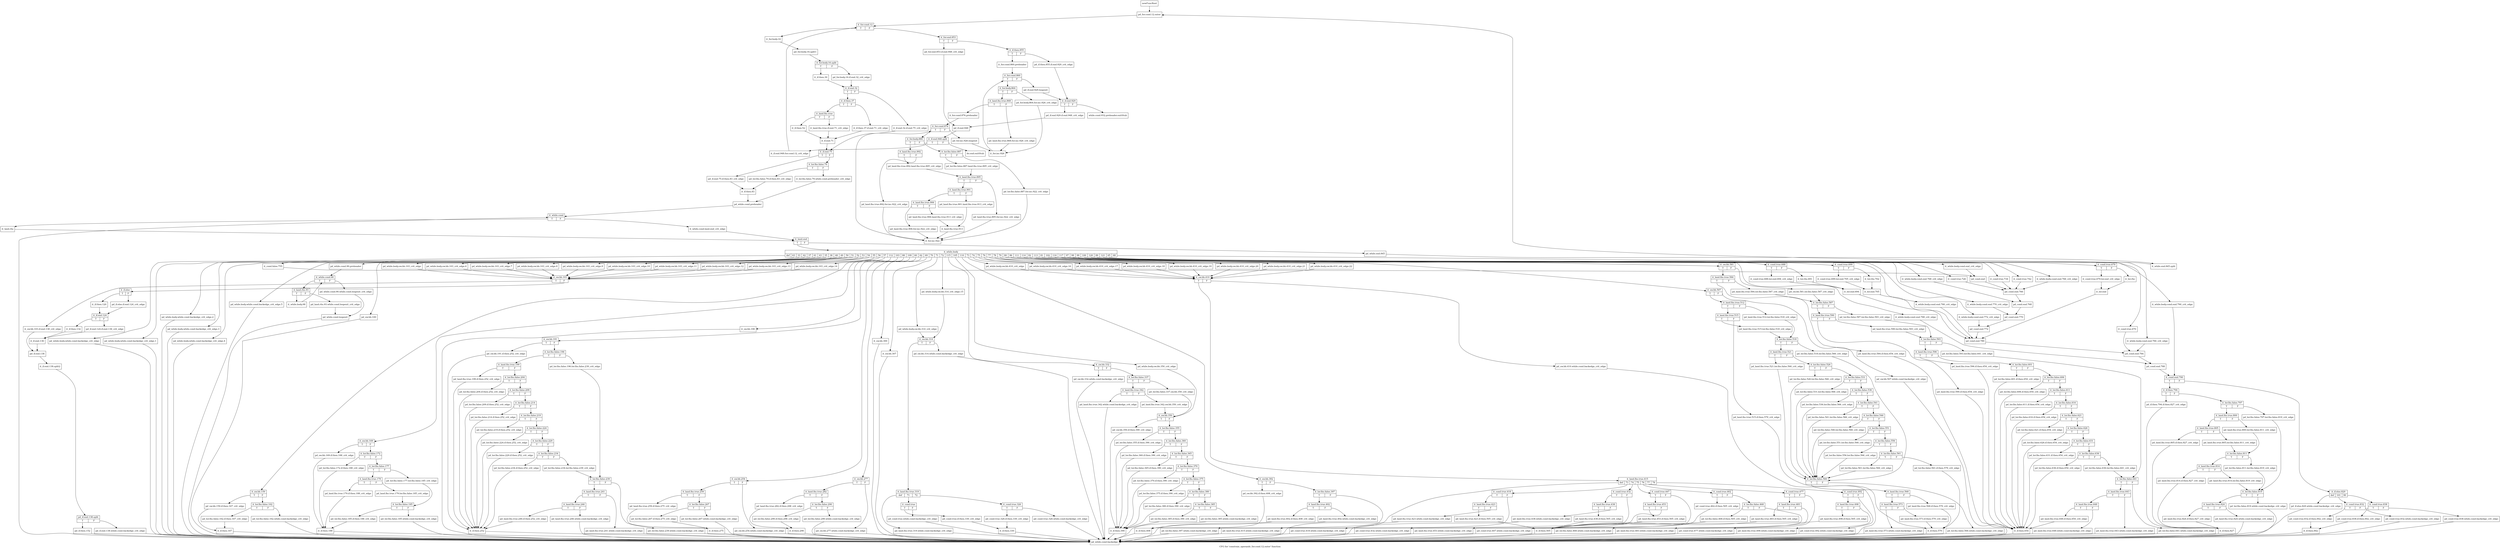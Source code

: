 digraph "CFG for 'constrain_operands_for.cond.12.outer' function" {
	label="CFG for 'constrain_operands_for.cond.12.outer' function";

	Node0xb82e870 [shape=record,label="{newFuncRoot}"];
	Node0xb82e870 -> Node0xb82e960;
	Node0xb82e8c0 [shape=record,label="{while.cond.932.preheader.exitStub}"];
	Node0xb82e910 [shape=record,label="{do.end.exitStub}"];
	Node0xb82e960 [shape=record,label="{pd_for.cond.12.outer}"];
	Node0xb82e960 -> Node0xb82e9b0;
	Node0xb82e9b0 [shape=record,label="{it_for.cond.12|{<s0>T|<s1>F}}"];
	Node0xb82e9b0:s0 -> Node0xb82f4f0;
	Node0xb82e9b0:s1 -> Node0xb82ea00;
	Node0xb82ea00 [shape=record,label="{it_for.end.853|{<s0>T|<s1>F}}"];
	Node0xb82ea00:s0 -> Node0xb82f400;
	Node0xb82ea00:s1 -> Node0xb82ea50;
	Node0xb82ea50 [shape=record,label="{it_if.then.855|{<s0>T|<s1>F}}"];
	Node0xb82ea50:s0 -> Node0xb82eaf0;
	Node0xb82ea50:s1 -> Node0xb82eaa0;
	Node0xb82eaa0 [shape=record,label="{pd_if.then.855.if.end.929_crit_edge}"];
	Node0xb82eaa0 -> Node0xb82ebe0;
	Node0xb82eaf0 [shape=record,label="{it_for.cond.860.preheader}"];
	Node0xb82eaf0 -> Node0xb82eb40;
	Node0xb82eb40 [shape=record,label="{it_for.cond.860|{<s0>T|<s1>F}}"];
	Node0xb82eb40:s0 -> Node0xb82ec80;
	Node0xb82eb40:s1 -> Node0xb82eb90;
	Node0xb82eb90 [shape=record,label="{pd_if.end.929.loopexit}"];
	Node0xb82eb90 -> Node0xb82ebe0;
	Node0xb82ebe0 [shape=record,label="{it_if.end.929|{<s0>T|<s1>F}}"];
	Node0xb82ebe0:s0 -> Node0xb82ec30;
	Node0xb82ebe0:s1 -> Node0xb82e8c0;
	Node0xb82ec30 [shape=record,label="{pd_if.end.929.if.end.948_crit_edge}"];
	Node0xb82ec30 -> Node0xb82f450;
	Node0xb82ec80 [shape=record,label="{it_for.body.864|{<s0>T|<s1>F}}"];
	Node0xb82ec80:s0 -> Node0xb82ed20;
	Node0xb82ec80:s1 -> Node0xb82ecd0;
	Node0xb82ecd0 [shape=record,label="{pd_for.body.864.for.inc.926_crit_edge}"];
	Node0xb82ecd0 -> Node0xb82eeb0;
	Node0xb82ed20 [shape=record,label="{it_land.lhs.true.868|{<s0>T|<s1>F}}"];
	Node0xb82ed20:s0 -> Node0xb82edc0;
	Node0xb82ed20:s1 -> Node0xb82ed70;
	Node0xb82ed70 [shape=record,label="{pd_land.lhs.true.868.for.inc.926_crit_edge}"];
	Node0xb82ed70 -> Node0xb82eeb0;
	Node0xb82edc0 [shape=record,label="{it_for.cond.876.preheader}"];
	Node0xb82edc0 -> Node0xb82ee10;
	Node0xb82ee10 [shape=record,label="{it_for.cond.876|{<s0>T|<s1>F}}"];
	Node0xb82ee10:s0 -> Node0xb82ef00;
	Node0xb82ee10:s1 -> Node0xb82ee60;
	Node0xb82ee60 [shape=record,label="{pd_for.inc.926.loopexit}"];
	Node0xb82ee60 -> Node0xb82eeb0;
	Node0xb82eeb0 [shape=record,label="{it_for.inc.926}"];
	Node0xb82eeb0 -> Node0xb82eb40;
	Node0xb82ef00 [shape=record,label="{it_for.body.880|{<s0>T|<s1>F}}"];
	Node0xb82ef00:s0 -> Node0xb82f040;
	Node0xb82ef00:s1 -> Node0xb82ef50;
	Node0xb82ef50 [shape=record,label="{it_lor.lhs.false.887|{<s0>T|<s1>F}}"];
	Node0xb82ef50:s0 -> Node0xb82eff0;
	Node0xb82ef50:s1 -> Node0xb82efa0;
	Node0xb82efa0 [shape=record,label="{pd_lor.lhs.false.887.for.inc.922_crit_edge}"];
	Node0xb82efa0 -> Node0xb82f3b0;
	Node0xb82eff0 [shape=record,label="{pd_lor.lhs.false.887.land.lhs.true.895_crit_edge}"];
	Node0xb82eff0 -> Node0xb82f130;
	Node0xb82f040 [shape=record,label="{it_land.lhs.true.892|{<s0>T|<s1>F}}"];
	Node0xb82f040:s0 -> Node0xb82f0e0;
	Node0xb82f040:s1 -> Node0xb82f090;
	Node0xb82f090 [shape=record,label="{pd_land.lhs.true.892.for.inc.922_crit_edge}"];
	Node0xb82f090 -> Node0xb82f3b0;
	Node0xb82f0e0 [shape=record,label="{pd_land.lhs.true.892.land.lhs.true.895_crit_edge}"];
	Node0xb82f0e0 -> Node0xb82f130;
	Node0xb82f130 [shape=record,label="{it_land.lhs.true.895|{<s0>T|<s1>F}}"];
	Node0xb82f130:s0 -> Node0xb82f1d0;
	Node0xb82f130:s1 -> Node0xb82f180;
	Node0xb82f180 [shape=record,label="{pd_land.lhs.true.895.for.inc.922_crit_edge}"];
	Node0xb82f180 -> Node0xb82f3b0;
	Node0xb82f1d0 [shape=record,label="{it_land.lhs.true.901|{<s0>T|<s1>F}}"];
	Node0xb82f1d0:s0 -> Node0xb82f270;
	Node0xb82f1d0:s1 -> Node0xb82f220;
	Node0xb82f220 [shape=record,label="{pd_land.lhs.true.901.land.lhs.true.913_crit_edge}"];
	Node0xb82f220 -> Node0xb82f310;
	Node0xb82f270 [shape=record,label="{it_land.lhs.true.906|{<s0>T|<s1>F}}"];
	Node0xb82f270:s0 -> Node0xb82f360;
	Node0xb82f270:s1 -> Node0xb82f2c0;
	Node0xb82f2c0 [shape=record,label="{pd_land.lhs.true.906.land.lhs.true.913_crit_edge}"];
	Node0xb82f2c0 -> Node0xb82f310;
	Node0xb82f310 [shape=record,label="{it_land.lhs.true.913}"];
	Node0xb82f310 -> Node0xb82f3b0;
	Node0xb82f360 [shape=record,label="{pd_land.lhs.true.906.for.inc.922_crit_edge}"];
	Node0xb82f360 -> Node0xb82f3b0;
	Node0xb82f3b0 [shape=record,label="{it_for.inc.922}"];
	Node0xb82f3b0 -> Node0xb82ee10;
	Node0xb82f400 [shape=record,label="{pd_for.end.853.if.end.948_crit_edge}"];
	Node0xb82f400 -> Node0xb82f450;
	Node0xb82f450 [shape=record,label="{pd_if.end.948}"];
	Node0xb82f450 -> Node0xf8cd520;
	Node0xf8cd520 [shape=record,label="{it_if.end.948.split|{<s0>T|<s1>F}}"];
	Node0xf8cd520:s0 -> Node0xb82f4a0;
	Node0xf8cd520:s1 -> Node0xb82e910;
	Node0xb82f4a0 [shape=record,label="{it_if.end.948.for.cond.12_crit_edge}"];
	Node0xb82f4a0 -> Node0xb82e9b0;
	Node0xb82f4f0 [shape=record,label="{it_for.body.16}"];
	Node0xb82f4f0 -> Node0xf8cbcc0;
	Node0xf8cbcc0 [shape=record,label="{pd_for.body.16.split1}"];
	Node0xf8cbcc0 -> Node0xf8cbbc0;
	Node0xf8cbbc0 [shape=record,label="{it_for.body.16.split|{<s0>T|<s1>F}}"];
	Node0xf8cbbc0:s0 -> Node0xb82f590;
	Node0xf8cbbc0:s1 -> Node0xb82f540;
	Node0xb82f540 [shape=record,label="{pd_for.body.16.if.end.32_crit_edge}"];
	Node0xb82f540 -> Node0xb82f5e0;
	Node0xb82f590 [shape=record,label="{it_if.then.30}"];
	Node0xb82f590 -> Node0xb82f5e0;
	Node0xb82f5e0 [shape=record,label="{it_if.end.32|{<s0>T|<s1>F}}"];
	Node0xb82f5e0:s0 -> Node0xb82f680;
	Node0xb82f5e0:s1 -> Node0xb82f630;
	Node0xb82f630 [shape=record,label="{it_if.end.32.if.end.75_crit_edge}"];
	Node0xb82f630 -> Node0xb82f860;
	Node0xb82f680 [shape=record,label="{it_if.then.37|{<s0>T|<s1>F}}"];
	Node0xb82f680:s0 -> Node0xb82f720;
	Node0xb82f680:s1 -> Node0xb82f6d0;
	Node0xb82f6d0 [shape=record,label="{it_if.then.37.if.end.71_crit_edge}"];
	Node0xb82f6d0 -> Node0xb82f810;
	Node0xb82f720 [shape=record,label="{it_land.lhs.true|{<s0>T|<s1>F}}"];
	Node0xb82f720:s0 -> Node0xb82f7c0;
	Node0xb82f720:s1 -> Node0xb82f770;
	Node0xb82f770 [shape=record,label="{it_land.lhs.true.if.end.71_crit_edge}"];
	Node0xb82f770 -> Node0xb82f810;
	Node0xb82f7c0 [shape=record,label="{it_if.then.52}"];
	Node0xb82f7c0 -> Node0xb82f810;
	Node0xb82f810 [shape=record,label="{it_if.end.71}"];
	Node0xb82f810 -> Node0xb82f860;
	Node0xb82f860 [shape=record,label="{it_if.end.75|{<s0>T|<s1>F}}"];
	Node0xb82f860:s0 -> Node0xb82f9a0;
	Node0xb82f860:s1 -> Node0xb82f8b0;
	Node0xb82f8b0 [shape=record,label="{it_lor.lhs.false.79|{<s0>T|<s1>F}}"];
	Node0xb82f8b0:s0 -> Node0xb82f950;
	Node0xb82f8b0:s1 -> Node0xb82f900;
	Node0xb82f900 [shape=record,label="{it_lor.lhs.false.79.while.cond.preheader_crit_edge}"];
	Node0xb82f900 -> Node0xb82fa40;
	Node0xb82f950 [shape=record,label="{pd_lor.lhs.false.79.if.then.83_crit_edge}"];
	Node0xb82f950 -> Node0xb82f9f0;
	Node0xb82f9a0 [shape=record,label="{pd_if.end.75.if.then.83_crit_edge}"];
	Node0xb82f9a0 -> Node0xb82f9f0;
	Node0xb82f9f0 [shape=record,label="{it_if.then.83}"];
	Node0xb82f9f0 -> Node0xb82fa40;
	Node0xb82fa40 [shape=record,label="{pd_while.cond.preheader}"];
	Node0xb82fa40 -> Node0xb82fa90;
	Node0xb82fa90 [shape=record,label="{it_while.cond|{<s0>T|<s1>F}}"];
	Node0xb82fa90:s0 -> Node0xb82fb30;
	Node0xb82fa90:s1 -> Node0xb82fae0;
	Node0xb82fae0 [shape=record,label="{it_while.cond.land.end_crit_edge}"];
	Node0xb82fae0 -> Node0xb82fb80;
	Node0xb82fb30 [shape=record,label="{it_land.rhs}"];
	Node0xb82fb30 -> Node0xb82fb80;
	Node0xb82fb80 [shape=record,label="{it_land.end|{<s0>T|<s1>F}}"];
	Node0xb82fb80:s0 -> Node0xb82fc20;
	Node0xb82fb80:s1 -> Node0xb82fbd0;
	Node0xb82fbd0 [shape=record,label="{pd_while.end.845}"];
	Node0xb82fbd0 -> Node0xf8cc0b0;
	Node0xf8cc0b0 [shape=record,label="{it_while.end.845.split}"];
	Node0xf8cc0b0 -> Node0xb82e960;
	Node0xb82fc20 [shape=record,label="{it_while.body|{<s0>def|<s1>63|<s2>33|<s3>42|<s4>37|<s5>61|<s6>43|<s7>35|<s8>38|<s9>48|<s10>49|<s11>50|<s12>51|<s13>52|<s14>53|<s15>54|<s16>55|<s17>56|<s18>57|<s19>112|<s20>103|<s21>88|<s22>109|<s23>60|<s24>62|<s25>69|<s26>70|<s27>71|<s28>72|<s29>115|<s30>105|<s31>110|<s32>73|<s33>74|<s34>75|<s35>76|<s36>77|<s37>78|<s38>79|<s39>80|<s40>86|<s41>111|<s42>114|<s43>82|<s44>113|<s45>81|<s46>102|<s47>116|<s48>117|<s49>97|<s50>98|<s51>99|<s52>100|<s53>120|<s54>89|<s55>121|<s56>65|<s57>68}}"];
	Node0xb82fc20:s0 -> Node0xb835800;
	Node0xb82fc20:s1 -> Node0xb8357b0;
	Node0xb82fc20:s2 -> Node0xb835760;
	Node0xb82fc20:s3 -> Node0xb835710;
	Node0xb82fc20:s4 -> Node0xb8356c0;
	Node0xb82fc20:s5 -> Node0xb835670;
	Node0xb82fc20:s6 -> Node0xb835620;
	Node0xb82fc20:s7 -> Node0xb8353f0;
	Node0xb82fc20:s8 -> Node0xb8353a0;
	Node0xb82fc20:s9 -> Node0xb834f90;
	Node0xb82fc20:s10 -> Node0xb834f40;
	Node0xb82fc20:s11 -> Node0xb834ef0;
	Node0xb82fc20:s12 -> Node0xb834ea0;
	Node0xb82fc20:s13 -> Node0xb834e50;
	Node0xb82fc20:s14 -> Node0xb834e00;
	Node0xb82fc20:s15 -> Node0xb834db0;
	Node0xb82fc20:s16 -> Node0xb834d60;
	Node0xb82fc20:s17 -> Node0xb834d10;
	Node0xb82fc20:s18 -> Node0xb834cc0;
	Node0xb82fc20:s19 -> Node0xb834ae0;
	Node0xb82fc20:s20 -> Node0xb8346d0;
	Node0xb82fc20:s21 -> Node0xb834680;
	Node0xb82fc20:s22 -> Node0xb833d70;
	Node0xb82fc20:s23 -> Node0xb833af0;
	Node0xb82fc20:s24 -> Node0xb833870;
	Node0xb82fc20:s25 -> Node0xb833820;
	Node0xb82fc20:s26 -> Node0xb8337d0;
	Node0xb82fc20:s27 -> Node0xb833410;
	Node0xb82fc20:s28 -> Node0xb8333c0;
	Node0xb82fc20:s29 -> Node0xb832bf0;
	Node0xb82fc20:s30 -> Node0xb832ba0;
	Node0xb82fc20:s31 -> Node0xb832920;
	Node0xb82fc20:s32 -> Node0xb831de0;
	Node0xb82fc20:s33 -> Node0xb831d90;
	Node0xb82fc20:s34 -> Node0xb831d40;
	Node0xb82fc20:s35 -> Node0xb831cf0;
	Node0xb82fc20:s36 -> Node0xb831ca0;
	Node0xb82fc20:s37 -> Node0xb831c50;
	Node0xb82fc20:s38 -> Node0xb831c00;
	Node0xb82fc20:s39 -> Node0xb831bb0;
	Node0xb82fc20:s40 -> Node0xb831070;
	Node0xb82fc20:s41 -> Node0xb830440;
	Node0xb82fc20:s42 -> Node0xb8303f0;
	Node0xb82fc20:s43 -> Node0xb8303a0;
	Node0xb82fc20:s44 -> Node0xb830350;
	Node0xb82fc20:s45 -> Node0xb830300;
	Node0xb82fc20:s46 -> Node0xb8301c0;
	Node0xb82fc20:s47 -> Node0xb830080;
	Node0xb82fc20:s48 -> Node0xb82ff40;
	Node0xb82fc20:s49 -> Node0xb82fef0;
	Node0xb82fc20:s50 -> Node0xb82fea0;
	Node0xb82fc20:s51 -> Node0xb82fe50;
	Node0xb82fc20:s52 -> Node0xb82fe00;
	Node0xb82fc20:s53 -> Node0xb82fdb0;
	Node0xb82fc20:s54 -> Node0xb82fd60;
	Node0xb82fc20:s55 -> Node0xb82fd10;
	Node0xb82fc20:s56 -> Node0xb82fcc0;
	Node0xb82fc20:s57 -> Node0xb82fc70;
	Node0xb82fc70 [shape=record,label="{it_while.body.cond.end_crit_edge}"];
	Node0xb82fc70 -> Node0xb835850;
	Node0xb82fcc0 [shape=record,label="{it_while.body.cond.end.766_crit_edge}"];
	Node0xb82fcc0 -> Node0xb8358a0;
	Node0xb82fd10 [shape=record,label="{it_cond.true.742}"];
	Node0xb82fd10 -> Node0xb8358a0;
	Node0xb82fd60 [shape=record,label="{it_cond.true.734}"];
	Node0xb82fd60 -> Node0xb8358a0;
	Node0xb82fdb0 [shape=record,label="{it_cond.true.726}"];
	Node0xb82fdb0 -> Node0xb8358a0;
	Node0xb82fe00 [shape=record,label="{it_while.body.cond.end.768_crit_edge}"];
	Node0xb82fe00 -> Node0xb8358f0;
	Node0xb82fe50 [shape=record,label="{it_while.body.cond.end.770_crit_edge}"];
	Node0xb82fe50 -> Node0xb835940;
	Node0xb82fea0 [shape=record,label="{it_while.body.cond.end.772_crit_edge}"];
	Node0xb82fea0 -> Node0xb835990;
	Node0xb82fef0 [shape=record,label="{it_while.body.cond.end.780_crit_edge}"];
	Node0xb82fef0 -> Node0xb8359e0;
	Node0xb82ff40 [shape=record,label="{it_cond.true.699|{<s0>T|<s1>F}}"];
	Node0xb82ff40:s0 -> Node0xb82ffe0;
	Node0xb82ff40:s1 -> Node0xb82ff90;
	Node0xb82ff90 [shape=record,label="{it_lor.rhs.702}"];
	Node0xb82ff90 -> Node0xb830030;
	Node0xb82ffe0 [shape=record,label="{it_cond.true.699.lor.end.705_crit_edge}"];
	Node0xb82ffe0 -> Node0xb830030;
	Node0xb830030 [shape=record,label="{it_lor.end.705}"];
	Node0xb830030 -> Node0xb8359e0;
	Node0xb830080 [shape=record,label="{it_cond.true.688|{<s0>T|<s1>F}}"];
	Node0xb830080:s0 -> Node0xb830120;
	Node0xb830080:s1 -> Node0xb8300d0;
	Node0xb8300d0 [shape=record,label="{it_lor.rhs.691}"];
	Node0xb8300d0 -> Node0xb830170;
	Node0xb830120 [shape=record,label="{it_cond.true.688.lor.end.694_crit_edge}"];
	Node0xb830120 -> Node0xb830170;
	Node0xb830170 [shape=record,label="{it_lor.end.694}"];
	Node0xb830170 -> Node0xb8359e0;
	Node0xb8301c0 [shape=record,label="{it_cond.true.679|{<s0>T|<s1>F}}"];
	Node0xb8301c0:s0 -> Node0xb830260;
	Node0xb8301c0:s1 -> Node0xb830210;
	Node0xb830210 [shape=record,label="{it_lor.rhs}"];
	Node0xb830210 -> Node0xb8302b0;
	Node0xb830260 [shape=record,label="{it_cond.true.679.lor.end_crit_edge}"];
	Node0xb830260 -> Node0xb8302b0;
	Node0xb8302b0 [shape=record,label="{it_lor.end}"];
	Node0xb8302b0 -> Node0xb8359e0;
	Node0xb830300 [shape=record,label="{it_while.body.cond.end.784_crit_edge}"];
	Node0xb830300 -> Node0xb835a30;
	Node0xb830350 [shape=record,label="{it_cond.true.670}"];
	Node0xb830350 -> Node0xb835a30;
	Node0xb8303a0 [shape=record,label="{it_while.body.cond.end.788_crit_edge}"];
	Node0xb8303a0 -> Node0xb835a80;
	Node0xb8303f0 [shape=record,label="{it_while.body.cond.end.790_crit_edge}"];
	Node0xb8303f0 -> Node0xb835ad0;
	Node0xb830440 [shape=record,label="{it_sw.bb.581|{<s0>T|<s1>F}}"];
	Node0xb830440:s0 -> Node0xb8304e0;
	Node0xb830440:s1 -> Node0xb830490;
	Node0xb830490 [shape=record,label="{pd_sw.bb.581.lor.lhs.false.587_crit_edge}"];
	Node0xb830490 -> Node0xb830580;
	Node0xb8304e0 [shape=record,label="{it_land.lhs.true.584|{<s0>T|<s1>F}}"];
	Node0xb8304e0:s0 -> Node0xb830fd0;
	Node0xb8304e0:s1 -> Node0xb830530;
	Node0xb830530 [shape=record,label="{pd_land.lhs.true.584.lor.lhs.false.587_crit_edge}"];
	Node0xb830530 -> Node0xb830580;
	Node0xb830580 [shape=record,label="{it_lor.lhs.false.587|{<s0>T|<s1>F}}"];
	Node0xb830580:s0 -> Node0xb830620;
	Node0xb830580:s1 -> Node0xb8305d0;
	Node0xb8305d0 [shape=record,label="{pd_lor.lhs.false.587.lor.lhs.false.593_crit_edge}"];
	Node0xb8305d0 -> Node0xb8306c0;
	Node0xb830620 [shape=record,label="{it_land.lhs.true.590|{<s0>T|<s1>F}}"];
	Node0xb830620:s0 -> Node0xb830f80;
	Node0xb830620:s1 -> Node0xb830670;
	Node0xb830670 [shape=record,label="{pd_land.lhs.true.590.lor.lhs.false.593_crit_edge}"];
	Node0xb830670 -> Node0xb8306c0;
	Node0xb8306c0 [shape=record,label="{it_lor.lhs.false.593|{<s0>T|<s1>F}}"];
	Node0xb8306c0:s0 -> Node0xb830760;
	Node0xb8306c0:s1 -> Node0xb830710;
	Node0xb830710 [shape=record,label="{pd_lor.lhs.false.593.lor.lhs.false.641_crit_edge}"];
	Node0xb830710 -> Node0xb830a80;
	Node0xb830760 [shape=record,label="{it_land.lhs.true.596|{<s0>T|<s1>F}}"];
	Node0xb830760:s0 -> Node0xb830f30;
	Node0xb830760:s1 -> Node0xb8307b0;
	Node0xb8307b0 [shape=record,label="{it_lor.lhs.false.601|{<s0>T|<s1>F}}"];
	Node0xb8307b0:s0 -> Node0xb830ee0;
	Node0xb8307b0:s1 -> Node0xb830800;
	Node0xb830800 [shape=record,label="{it_lor.lhs.false.606|{<s0>T|<s1>F}}"];
	Node0xb830800:s0 -> Node0xb830e90;
	Node0xb830800:s1 -> Node0xb830850;
	Node0xb830850 [shape=record,label="{it_lor.lhs.false.611|{<s0>T|<s1>F}}"];
	Node0xb830850:s0 -> Node0xb830e40;
	Node0xb830850:s1 -> Node0xb8308a0;
	Node0xb8308a0 [shape=record,label="{it_lor.lhs.false.616|{<s0>T|<s1>F}}"];
	Node0xb8308a0:s0 -> Node0xb830df0;
	Node0xb8308a0:s1 -> Node0xb8308f0;
	Node0xb8308f0 [shape=record,label="{it_lor.lhs.false.621|{<s0>T|<s1>F}}"];
	Node0xb8308f0:s0 -> Node0xb830da0;
	Node0xb8308f0:s1 -> Node0xb830940;
	Node0xb830940 [shape=record,label="{it_lor.lhs.false.626|{<s0>T|<s1>F}}"];
	Node0xb830940:s0 -> Node0xb830d50;
	Node0xb830940:s1 -> Node0xb830990;
	Node0xb830990 [shape=record,label="{it_lor.lhs.false.631|{<s0>T|<s1>F}}"];
	Node0xb830990:s0 -> Node0xb830d00;
	Node0xb830990:s1 -> Node0xb8309e0;
	Node0xb8309e0 [shape=record,label="{it_lor.lhs.false.636|{<s0>T|<s1>F}}"];
	Node0xb8309e0:s0 -> Node0xb830cb0;
	Node0xb8309e0:s1 -> Node0xb830a30;
	Node0xb830a30 [shape=record,label="{pd_lor.lhs.false.636.lor.lhs.false.641_crit_edge}"];
	Node0xb830a30 -> Node0xb830a80;
	Node0xb830a80 [shape=record,label="{it_lor.lhs.false.641|{<s0>T|<s1>F}}"];
	Node0xb830a80:s0 -> Node0xb830b20;
	Node0xb830a80:s1 -> Node0xb830ad0;
	Node0xb830ad0 [shape=record,label="{pd_lor.lhs.false.641.while.cond.backedge_crit_edge}"];
	Node0xb830ad0 -> Node0xb836430;
	Node0xb830b20 [shape=record,label="{it_land.lhs.true.643|{<s0>T|<s1>F}}"];
	Node0xb830b20:s0 -> Node0xb830bc0;
	Node0xb830b20:s1 -> Node0xb830b70;
	Node0xb830b70 [shape=record,label="{pd_land.lhs.true.643.while.cond.backedge_crit_edge}"];
	Node0xb830b70 -> Node0xb836430;
	Node0xb830bc0 [shape=record,label="{it_land.lhs.true.648|{<s0>T|<s1>F}}"];
	Node0xb830bc0:s0 -> Node0xb830c60;
	Node0xb830bc0:s1 -> Node0xb830c10;
	Node0xb830c10 [shape=record,label="{pd_land.lhs.true.648.while.cond.backedge_crit_edge}"];
	Node0xb830c10 -> Node0xb836430;
	Node0xb830c60 [shape=record,label="{pd_land.lhs.true.648.if.then.654_crit_edge}"];
	Node0xb830c60 -> Node0xb831020;
	Node0xb830cb0 [shape=record,label="{pd_lor.lhs.false.636.if.then.654_crit_edge}"];
	Node0xb830cb0 -> Node0xb831020;
	Node0xb830d00 [shape=record,label="{pd_lor.lhs.false.631.if.then.654_crit_edge}"];
	Node0xb830d00 -> Node0xb831020;
	Node0xb830d50 [shape=record,label="{pd_lor.lhs.false.626.if.then.654_crit_edge}"];
	Node0xb830d50 -> Node0xb831020;
	Node0xb830da0 [shape=record,label="{pd_lor.lhs.false.621.if.then.654_crit_edge}"];
	Node0xb830da0 -> Node0xb831020;
	Node0xb830df0 [shape=record,label="{pd_lor.lhs.false.616.if.then.654_crit_edge}"];
	Node0xb830df0 -> Node0xb831020;
	Node0xb830e40 [shape=record,label="{pd_lor.lhs.false.611.if.then.654_crit_edge}"];
	Node0xb830e40 -> Node0xb831020;
	Node0xb830e90 [shape=record,label="{pd_lor.lhs.false.606.if.then.654_crit_edge}"];
	Node0xb830e90 -> Node0xb831020;
	Node0xb830ee0 [shape=record,label="{pd_lor.lhs.false.601.if.then.654_crit_edge}"];
	Node0xb830ee0 -> Node0xb831020;
	Node0xb830f30 [shape=record,label="{pd_land.lhs.true.596.if.then.654_crit_edge}"];
	Node0xb830f30 -> Node0xb831020;
	Node0xb830f80 [shape=record,label="{pd_land.lhs.true.590.if.then.654_crit_edge}"];
	Node0xb830f80 -> Node0xb831020;
	Node0xb830fd0 [shape=record,label="{pd_land.lhs.true.584.if.then.654_crit_edge}"];
	Node0xb830fd0 -> Node0xb831020;
	Node0xb831020 [shape=record,label="{it_if.then.654}"];
	Node0xb831020 -> Node0xb836430;
	Node0xb831070 [shape=record,label="{it_sw.bb.507|{<s0>T|<s1>F}}"];
	Node0xb831070:s0 -> Node0xb831110;
	Node0xb831070:s1 -> Node0xb8310c0;
	Node0xb8310c0 [shape=record,label="{pd_sw.bb.507.while.cond.backedge_crit_edge}"];
	Node0xb8310c0 -> Node0xb836430;
	Node0xb831110 [shape=record,label="{it_land.lhs.true.512|{<s0>T|<s1>F}}"];
	Node0xb831110:s0 -> Node0xb8311b0;
	Node0xb831110:s1 -> Node0xb831160;
	Node0xb831160 [shape=record,label="{pd_land.lhs.true.512.lor.lhs.false.518_crit_edge}"];
	Node0xb831160 -> Node0xb8312a0;
	Node0xb8311b0 [shape=record,label="{it_land.lhs.true.515|{<s0>T|<s1>F}}"];
	Node0xb8311b0:s0 -> Node0xb831250;
	Node0xb8311b0:s1 -> Node0xb831200;
	Node0xb831200 [shape=record,label="{pd_land.lhs.true.515.if.then.579_crit_edge}"];
	Node0xb831200 -> Node0xb831b10;
	Node0xb831250 [shape=record,label="{pd_land.lhs.true.515.lor.lhs.false.518_crit_edge}"];
	Node0xb831250 -> Node0xb8312a0;
	Node0xb8312a0 [shape=record,label="{it_lor.lhs.false.518|{<s0>T|<s1>F}}"];
	Node0xb8312a0:s0 -> Node0xb831340;
	Node0xb8312a0:s1 -> Node0xb8312f0;
	Node0xb8312f0 [shape=record,label="{pd_lor.lhs.false.518.lor.lhs.false.566_crit_edge}"];
	Node0xb8312f0 -> Node0xb831930;
	Node0xb831340 [shape=record,label="{it_land.lhs.true.521|{<s0>T|<s1>F}}"];
	Node0xb831340:s0 -> Node0xb8318e0;
	Node0xb831340:s1 -> Node0xb831390;
	Node0xb831390 [shape=record,label="{it_lor.lhs.false.526|{<s0>T|<s1>F}}"];
	Node0xb831390:s0 -> Node0xb831890;
	Node0xb831390:s1 -> Node0xb8313e0;
	Node0xb8313e0 [shape=record,label="{it_lor.lhs.false.531|{<s0>T|<s1>F}}"];
	Node0xb8313e0:s0 -> Node0xb831840;
	Node0xb8313e0:s1 -> Node0xb831430;
	Node0xb831430 [shape=record,label="{it_lor.lhs.false.536|{<s0>T|<s1>F}}"];
	Node0xb831430:s0 -> Node0xb8317f0;
	Node0xb831430:s1 -> Node0xb831480;
	Node0xb831480 [shape=record,label="{it_lor.lhs.false.541|{<s0>T|<s1>F}}"];
	Node0xb831480:s0 -> Node0xb8317a0;
	Node0xb831480:s1 -> Node0xb8314d0;
	Node0xb8314d0 [shape=record,label="{it_lor.lhs.false.546|{<s0>T|<s1>F}}"];
	Node0xb8314d0:s0 -> Node0xb831750;
	Node0xb8314d0:s1 -> Node0xb831520;
	Node0xb831520 [shape=record,label="{it_lor.lhs.false.551|{<s0>T|<s1>F}}"];
	Node0xb831520:s0 -> Node0xb831700;
	Node0xb831520:s1 -> Node0xb831570;
	Node0xb831570 [shape=record,label="{it_lor.lhs.false.556|{<s0>T|<s1>F}}"];
	Node0xb831570:s0 -> Node0xb8316b0;
	Node0xb831570:s1 -> Node0xb8315c0;
	Node0xb8315c0 [shape=record,label="{it_lor.lhs.false.561|{<s0>T|<s1>F}}"];
	Node0xb8315c0:s0 -> Node0xb831660;
	Node0xb8315c0:s1 -> Node0xb831610;
	Node0xb831610 [shape=record,label="{pd_lor.lhs.false.561.if.then.579_crit_edge}"];
	Node0xb831610 -> Node0xb831b10;
	Node0xb831660 [shape=record,label="{pd_lor.lhs.false.561.lor.lhs.false.566_crit_edge}"];
	Node0xb831660 -> Node0xb831930;
	Node0xb8316b0 [shape=record,label="{pd_lor.lhs.false.556.lor.lhs.false.566_crit_edge}"];
	Node0xb8316b0 -> Node0xb831930;
	Node0xb831700 [shape=record,label="{pd_lor.lhs.false.551.lor.lhs.false.566_crit_edge}"];
	Node0xb831700 -> Node0xb831930;
	Node0xb831750 [shape=record,label="{pd_lor.lhs.false.546.lor.lhs.false.566_crit_edge}"];
	Node0xb831750 -> Node0xb831930;
	Node0xb8317a0 [shape=record,label="{pd_lor.lhs.false.541.lor.lhs.false.566_crit_edge}"];
	Node0xb8317a0 -> Node0xb831930;
	Node0xb8317f0 [shape=record,label="{pd_lor.lhs.false.536.lor.lhs.false.566_crit_edge}"];
	Node0xb8317f0 -> Node0xb831930;
	Node0xb831840 [shape=record,label="{pd_lor.lhs.false.531.lor.lhs.false.566_crit_edge}"];
	Node0xb831840 -> Node0xb831930;
	Node0xb831890 [shape=record,label="{pd_lor.lhs.false.526.lor.lhs.false.566_crit_edge}"];
	Node0xb831890 -> Node0xb831930;
	Node0xb8318e0 [shape=record,label="{pd_land.lhs.true.521.lor.lhs.false.566_crit_edge}"];
	Node0xb8318e0 -> Node0xb831930;
	Node0xb831930 [shape=record,label="{it_lor.lhs.false.566|{<s0>T|<s1>F}}"];
	Node0xb831930:s0 -> Node0xb8319d0;
	Node0xb831930:s1 -> Node0xb831980;
	Node0xb831980 [shape=record,label="{pd_lor.lhs.false.566.while.cond.backedge_crit_edge}"];
	Node0xb831980 -> Node0xb836430;
	Node0xb8319d0 [shape=record,label="{it_land.lhs.true.568|{<s0>T|<s1>F}}"];
	Node0xb8319d0:s0 -> Node0xb831a70;
	Node0xb8319d0:s1 -> Node0xb831a20;
	Node0xb831a20 [shape=record,label="{pd_land.lhs.true.568.if.then.579_crit_edge}"];
	Node0xb831a20 -> Node0xb831b10;
	Node0xb831a70 [shape=record,label="{it_land.lhs.true.573|{<s0>T|<s1>F}}"];
	Node0xb831a70:s0 -> Node0xb831b60;
	Node0xb831a70:s1 -> Node0xb831ac0;
	Node0xb831ac0 [shape=record,label="{pd_land.lhs.true.573.if.then.579_crit_edge}"];
	Node0xb831ac0 -> Node0xb831b10;
	Node0xb831b10 [shape=record,label="{it_if.then.579}"];
	Node0xb831b10 -> Node0xb836430;
	Node0xb831b60 [shape=record,label="{pd_land.lhs.true.573.while.cond.backedge_crit_edge}"];
	Node0xb831b60 -> Node0xb836430;
	Node0xb831bb0 [shape=record,label="{pd_while.body.sw.bb.410_crit_edge.22}"];
	Node0xb831bb0 -> Node0xb831e30;
	Node0xb831c00 [shape=record,label="{pd_while.body.sw.bb.410_crit_edge.21}"];
	Node0xb831c00 -> Node0xb831e30;
	Node0xb831c50 [shape=record,label="{pd_while.body.sw.bb.410_crit_edge.20}"];
	Node0xb831c50 -> Node0xb831e30;
	Node0xb831ca0 [shape=record,label="{pd_while.body.sw.bb.410_crit_edge.19}"];
	Node0xb831ca0 -> Node0xb831e30;
	Node0xb831cf0 [shape=record,label="{pd_while.body.sw.bb.410_crit_edge.18}"];
	Node0xb831cf0 -> Node0xb831e30;
	Node0xb831d40 [shape=record,label="{pd_while.body.sw.bb.410_crit_edge.17}"];
	Node0xb831d40 -> Node0xb831e30;
	Node0xb831d90 [shape=record,label="{pd_while.body.sw.bb.410_crit_edge.16}"];
	Node0xb831d90 -> Node0xb831e30;
	Node0xb831de0 [shape=record,label="{pd_while.body.sw.bb.410_crit_edge}"];
	Node0xb831de0 -> Node0xb831e30;
	Node0xb831e30 [shape=record,label="{it_sw.bb.410|{<s0>T|<s1>F}}"];
	Node0xb831e30:s0 -> Node0xb831ed0;
	Node0xb831e30:s1 -> Node0xb831e80;
	Node0xb831e80 [shape=record,label="{pd_sw.bb.410.while.cond.backedge_crit_edge}"];
	Node0xb831e80 -> Node0xb836430;
	Node0xb831ed0 [shape=record,label="{it_land.lhs.true.415|{<s0>def|<s1>73|<s2>74|<s3>75|<s4>76|<s5>77|<s6>78}}"];
	Node0xb831ed0:s0 -> Node0xb8328d0;
	Node0xb831ed0:s1 -> Node0xb8326f0;
	Node0xb831ed0:s2 -> Node0xb832560;
	Node0xb831ed0:s3 -> Node0xb8323d0;
	Node0xb831ed0:s4 -> Node0xb832240;
	Node0xb831ed0:s5 -> Node0xb8320b0;
	Node0xb831ed0:s6 -> Node0xb831f20;
	Node0xb831f20 [shape=record,label="{it_cond.true.492|{<s0>T|<s1>F}}"];
	Node0xb831f20:s0 -> Node0xb831fc0;
	Node0xb831f20:s1 -> Node0xb831f70;
	Node0xb831f70 [shape=record,label="{pd_cond.true.492.while.cond.backedge_crit_edge}"];
	Node0xb831f70 -> Node0xb836430;
	Node0xb831fc0 [shape=record,label="{it_land.lhs.true.498|{<s0>T|<s1>F}}"];
	Node0xb831fc0:s0 -> Node0xb832060;
	Node0xb831fc0:s1 -> Node0xb832010;
	Node0xb832010 [shape=record,label="{pd_land.lhs.true.498.while.cond.backedge_crit_edge}"];
	Node0xb832010 -> Node0xb836430;
	Node0xb832060 [shape=record,label="{pd_land.lhs.true.498.if.then.505_crit_edge}"];
	Node0xb832060 -> Node0xb832880;
	Node0xb8320b0 [shape=record,label="{it_cond.true.477|{<s0>T|<s1>F}}"];
	Node0xb8320b0:s0 -> Node0xb832150;
	Node0xb8320b0:s1 -> Node0xb832100;
	Node0xb832100 [shape=record,label="{pd_cond.true.477.while.cond.backedge_crit_edge}"];
	Node0xb832100 -> Node0xb836430;
	Node0xb832150 [shape=record,label="{it_land.lhs.true.483|{<s0>T|<s1>F}}"];
	Node0xb832150:s0 -> Node0xb8321f0;
	Node0xb832150:s1 -> Node0xb8321a0;
	Node0xb8321a0 [shape=record,label="{pd_land.lhs.true.483.while.cond.backedge_crit_edge}"];
	Node0xb8321a0 -> Node0xb836430;
	Node0xb8321f0 [shape=record,label="{pd_land.lhs.true.483.if.then.505_crit_edge}"];
	Node0xb8321f0 -> Node0xb832880;
	Node0xb832240 [shape=record,label="{it_cond.true.462|{<s0>T|<s1>F}}"];
	Node0xb832240:s0 -> Node0xb832380;
	Node0xb832240:s1 -> Node0xb832290;
	Node0xb832290 [shape=record,label="{it_lor.lhs.false.468|{<s0>T|<s1>F}}"];
	Node0xb832290:s0 -> Node0xb832330;
	Node0xb832290:s1 -> Node0xb8322e0;
	Node0xb8322e0 [shape=record,label="{pd_lor.lhs.false.468.while.cond.backedge_crit_edge}"];
	Node0xb8322e0 -> Node0xb836430;
	Node0xb832330 [shape=record,label="{pd_lor.lhs.false.468.if.then.505_crit_edge}"];
	Node0xb832330 -> Node0xb832880;
	Node0xb832380 [shape=record,label="{pd_cond.true.462.if.then.505_crit_edge}"];
	Node0xb832380 -> Node0xb832880;
	Node0xb8323d0 [shape=record,label="{it_cond.true.447|{<s0>T|<s1>F}}"];
	Node0xb8323d0:s0 -> Node0xb832470;
	Node0xb8323d0:s1 -> Node0xb832420;
	Node0xb832420 [shape=record,label="{pd_cond.true.447.while.cond.backedge_crit_edge}"];
	Node0xb832420 -> Node0xb836430;
	Node0xb832470 [shape=record,label="{it_land.lhs.true.453|{<s0>T|<s1>F}}"];
	Node0xb832470:s0 -> Node0xb832510;
	Node0xb832470:s1 -> Node0xb8324c0;
	Node0xb8324c0 [shape=record,label="{pd_land.lhs.true.453.while.cond.backedge_crit_edge}"];
	Node0xb8324c0 -> Node0xb836430;
	Node0xb832510 [shape=record,label="{pd_land.lhs.true.453.if.then.505_crit_edge}"];
	Node0xb832510 -> Node0xb832880;
	Node0xb832560 [shape=record,label="{it_cond.true.432|{<s0>T|<s1>F}}"];
	Node0xb832560:s0 -> Node0xb832600;
	Node0xb832560:s1 -> Node0xb8325b0;
	Node0xb8325b0 [shape=record,label="{pd_cond.true.432.while.cond.backedge_crit_edge}"];
	Node0xb8325b0 -> Node0xb836430;
	Node0xb832600 [shape=record,label="{it_land.lhs.true.438|{<s0>T|<s1>F}}"];
	Node0xb832600:s0 -> Node0xb8326a0;
	Node0xb832600:s1 -> Node0xb832650;
	Node0xb832650 [shape=record,label="{pd_land.lhs.true.438.while.cond.backedge_crit_edge}"];
	Node0xb832650 -> Node0xb836430;
	Node0xb8326a0 [shape=record,label="{pd_land.lhs.true.438.if.then.505_crit_edge}"];
	Node0xb8326a0 -> Node0xb832880;
	Node0xb8326f0 [shape=record,label="{it_cond.true.418|{<s0>T|<s1>F}}"];
	Node0xb8326f0:s0 -> Node0xb832790;
	Node0xb8326f0:s1 -> Node0xb832740;
	Node0xb832740 [shape=record,label="{pd_cond.true.418.while.cond.backedge_crit_edge}"];
	Node0xb832740 -> Node0xb836430;
	Node0xb832790 [shape=record,label="{it_land.lhs.true.423|{<s0>T|<s1>F}}"];
	Node0xb832790:s0 -> Node0xb832830;
	Node0xb832790:s1 -> Node0xb8327e0;
	Node0xb8327e0 [shape=record,label="{pd_land.lhs.true.423.while.cond.backedge_crit_edge}"];
	Node0xb8327e0 -> Node0xb836430;
	Node0xb832830 [shape=record,label="{pd_land.lhs.true.423.if.then.505_crit_edge}"];
	Node0xb832830 -> Node0xb832880;
	Node0xb832880 [shape=record,label="{it_if.then.505}"];
	Node0xb832880 -> Node0xb836430;
	Node0xb8328d0 [shape=record,label="{pd_land.lhs.true.415.while.cond.backedge_crit_edge}"];
	Node0xb8328d0 -> Node0xb836430;
	Node0xb832920 [shape=record,label="{it_sw.bb.392|{<s0>T|<s1>F}}"];
	Node0xb832920:s0 -> Node0xb832b00;
	Node0xb832920:s1 -> Node0xb832970;
	Node0xb832970 [shape=record,label="{it_lor.lhs.false.397|{<s0>T|<s1>F}}"];
	Node0xb832970:s0 -> Node0xb832a10;
	Node0xb832970:s1 -> Node0xb8329c0;
	Node0xb8329c0 [shape=record,label="{pd_lor.lhs.false.397.while.cond.backedge_crit_edge}"];
	Node0xb8329c0 -> Node0xb836430;
	Node0xb832a10 [shape=record,label="{it_land.lhs.true.402|{<s0>T|<s1>F}}"];
	Node0xb832a10:s0 -> Node0xb832ab0;
	Node0xb832a10:s1 -> Node0xb832a60;
	Node0xb832a60 [shape=record,label="{pd_land.lhs.true.402.while.cond.backedge_crit_edge}"];
	Node0xb832a60 -> Node0xb836430;
	Node0xb832ab0 [shape=record,label="{pd_land.lhs.true.402.if.then.408_crit_edge}"];
	Node0xb832ab0 -> Node0xb832b50;
	Node0xb832b00 [shape=record,label="{pd_sw.bb.392.if.then.408_crit_edge}"];
	Node0xb832b00 -> Node0xb832b50;
	Node0xb832b50 [shape=record,label="{it_if.then.408}"];
	Node0xb832b50 -> Node0xb836430;
	Node0xb832ba0 [shape=record,label="{pd_while.body.sw.bb.350_crit_edge}"];
	Node0xb832ba0 -> Node0xb832d80;
	Node0xb832bf0 [shape=record,label="{it_sw.bb.332|{<s0>T|<s1>F}}"];
	Node0xb832bf0:s0 -> Node0xb833370;
	Node0xb832bf0:s1 -> Node0xb832c40;
	Node0xb832c40 [shape=record,label="{it_lor.lhs.false.337|{<s0>T|<s1>F}}"];
	Node0xb832c40:s0 -> Node0xb832ce0;
	Node0xb832c40:s1 -> Node0xb832c90;
	Node0xb832c90 [shape=record,label="{pd_lor.lhs.false.337.sw.bb.350_crit_edge}"];
	Node0xb832c90 -> Node0xb832d80;
	Node0xb832ce0 [shape=record,label="{it_land.lhs.true.342|{<s0>T|<s1>F}}"];
	Node0xb832ce0:s0 -> Node0xb833320;
	Node0xb832ce0:s1 -> Node0xb832d30;
	Node0xb832d30 [shape=record,label="{pd_land.lhs.true.342.sw.bb.350_crit_edge}"];
	Node0xb832d30 -> Node0xb832d80;
	Node0xb832d80 [shape=record,label="{it_sw.bb.350|{<s0>T|<s1>F}}"];
	Node0xb832d80:s0 -> Node0xb833280;
	Node0xb832d80:s1 -> Node0xb832dd0;
	Node0xb832dd0 [shape=record,label="{it_lor.lhs.false.355|{<s0>T|<s1>F}}"];
	Node0xb832dd0:s0 -> Node0xb833230;
	Node0xb832dd0:s1 -> Node0xb832e20;
	Node0xb832e20 [shape=record,label="{it_lor.lhs.false.360|{<s0>T|<s1>F}}"];
	Node0xb832e20:s0 -> Node0xb8331e0;
	Node0xb832e20:s1 -> Node0xb832e70;
	Node0xb832e70 [shape=record,label="{it_lor.lhs.false.365|{<s0>T|<s1>F}}"];
	Node0xb832e70:s0 -> Node0xb833190;
	Node0xb832e70:s1 -> Node0xb832ec0;
	Node0xb832ec0 [shape=record,label="{it_lor.lhs.false.370|{<s0>T|<s1>F}}"];
	Node0xb832ec0:s0 -> Node0xb833140;
	Node0xb832ec0:s1 -> Node0xb832f10;
	Node0xb832f10 [shape=record,label="{it_lor.lhs.false.375|{<s0>T|<s1>F}}"];
	Node0xb832f10:s0 -> Node0xb8330f0;
	Node0xb832f10:s1 -> Node0xb832f60;
	Node0xb832f60 [shape=record,label="{it_lor.lhs.false.380|{<s0>T|<s1>F}}"];
	Node0xb832f60:s0 -> Node0xb8330a0;
	Node0xb832f60:s1 -> Node0xb832fb0;
	Node0xb832fb0 [shape=record,label="{it_lor.lhs.false.385|{<s0>T|<s1>F}}"];
	Node0xb832fb0:s0 -> Node0xb833050;
	Node0xb832fb0:s1 -> Node0xb833000;
	Node0xb833000 [shape=record,label="{pd_lor.lhs.false.385.while.cond.backedge_crit_edge}"];
	Node0xb833000 -> Node0xb836430;
	Node0xb833050 [shape=record,label="{pd_lor.lhs.false.385.if.then.390_crit_edge}"];
	Node0xb833050 -> Node0xb8332d0;
	Node0xb8330a0 [shape=record,label="{pd_lor.lhs.false.380.if.then.390_crit_edge}"];
	Node0xb8330a0 -> Node0xb8332d0;
	Node0xb8330f0 [shape=record,label="{pd_lor.lhs.false.375.if.then.390_crit_edge}"];
	Node0xb8330f0 -> Node0xb8332d0;
	Node0xb833140 [shape=record,label="{pd_lor.lhs.false.370.if.then.390_crit_edge}"];
	Node0xb833140 -> Node0xb8332d0;
	Node0xb833190 [shape=record,label="{pd_lor.lhs.false.365.if.then.390_crit_edge}"];
	Node0xb833190 -> Node0xb8332d0;
	Node0xb8331e0 [shape=record,label="{pd_lor.lhs.false.360.if.then.390_crit_edge}"];
	Node0xb8331e0 -> Node0xb8332d0;
	Node0xb833230 [shape=record,label="{pd_lor.lhs.false.355.if.then.390_crit_edge}"];
	Node0xb833230 -> Node0xb8332d0;
	Node0xb833280 [shape=record,label="{pd_sw.bb.350.if.then.390_crit_edge}"];
	Node0xb833280 -> Node0xb8332d0;
	Node0xb8332d0 [shape=record,label="{it_if.then.390}"];
	Node0xb8332d0 -> Node0xb836430;
	Node0xb833320 [shape=record,label="{pd_land.lhs.true.342.while.cond.backedge_crit_edge}"];
	Node0xb833320 -> Node0xb836430;
	Node0xb833370 [shape=record,label="{pd_sw.bb.332.while.cond.backedge_crit_edge}"];
	Node0xb833370 -> Node0xb836430;
	Node0xb8333c0 [shape=record,label="{pd_while.body.sw.bb.314_crit_edge.15}"];
	Node0xb8333c0 -> Node0xb833460;
	Node0xb833410 [shape=record,label="{pd_while.body.sw.bb.314_crit_edge}"];
	Node0xb833410 -> Node0xb833460;
	Node0xb833460 [shape=record,label="{it_sw.bb.314|{<s0>T|<s1>F}}"];
	Node0xb833460:s0 -> Node0xb833500;
	Node0xb833460:s1 -> Node0xb8334b0;
	Node0xb8334b0 [shape=record,label="{pd_sw.bb.314.while.cond.backedge_crit_edge}"];
	Node0xb8334b0 -> Node0xb836430;
	Node0xb833500 [shape=record,label="{it_land.lhs.true.319|{<s0>def|<s1>71|<s2>72}}"];
	Node0xb833500:s0 -> Node0xb833780;
	Node0xb833500:s1 -> Node0xb833640;
	Node0xb833500:s2 -> Node0xb833550;
	Node0xb833550 [shape=record,label="{it_cond.true.326|{<s0>T|<s1>F}}"];
	Node0xb833550:s0 -> Node0xb8335f0;
	Node0xb833550:s1 -> Node0xb8335a0;
	Node0xb8335a0 [shape=record,label="{pd_cond.true.326.while.cond.backedge_crit_edge}"];
	Node0xb8335a0 -> Node0xb836430;
	Node0xb8335f0 [shape=record,label="{pd_cond.true.326.if.then.330_crit_edge}"];
	Node0xb8335f0 -> Node0xb833730;
	Node0xb833640 [shape=record,label="{it_cond.true|{<s0>T|<s1>F}}"];
	Node0xb833640:s0 -> Node0xb8336e0;
	Node0xb833640:s1 -> Node0xb833690;
	Node0xb833690 [shape=record,label="{pd_cond.true.while.cond.backedge_crit_edge}"];
	Node0xb833690 -> Node0xb836430;
	Node0xb8336e0 [shape=record,label="{pd_cond.true.if.then.330_crit_edge}"];
	Node0xb8336e0 -> Node0xb833730;
	Node0xb833730 [shape=record,label="{it_if.then.330}"];
	Node0xb833730 -> Node0xb836430;
	Node0xb833780 [shape=record,label="{pd_land.lhs.true.319.while.cond.backedge_crit_edge}"];
	Node0xb833780 -> Node0xb836430;
	Node0xb8337d0 [shape=record,label="{it_sw.bb.307}"];
	Node0xb8337d0 -> Node0xb836430;
	Node0xb833820 [shape=record,label="{it_sw.bb.300}"];
	Node0xb833820 -> Node0xb836430;
	Node0xb833870 [shape=record,label="{it_sw.bb.277|{<s0>T|<s1>F}}"];
	Node0xb833870:s0 -> Node0xb833910;
	Node0xb833870:s1 -> Node0xb8338c0;
	Node0xb8338c0 [shape=record,label="{pd_sw.bb.277.while.cond.backedge_crit_edge}"];
	Node0xb8338c0 -> Node0xb836430;
	Node0xb833910 [shape=record,label="{it_land.lhs.true.282|{<s0>T|<s1>F}}"];
	Node0xb833910:s0 -> Node0xb833a50;
	Node0xb833910:s1 -> Node0xb833960;
	Node0xb833960 [shape=record,label="{it_lor.lhs.false.290|{<s0>T|<s1>F}}"];
	Node0xb833960:s0 -> Node0xb833a00;
	Node0xb833960:s1 -> Node0xb8339b0;
	Node0xb8339b0 [shape=record,label="{pd_lor.lhs.false.290.while.cond.backedge_crit_edge}"];
	Node0xb8339b0 -> Node0xb836430;
	Node0xb833a00 [shape=record,label="{pd_lor.lhs.false.290.if.then.298_crit_edge}"];
	Node0xb833a00 -> Node0xb833aa0;
	Node0xb833a50 [shape=record,label="{pd_land.lhs.true.282.if.then.298_crit_edge}"];
	Node0xb833a50 -> Node0xb833aa0;
	Node0xb833aa0 [shape=record,label="{it_if.then.298}"];
	Node0xb833aa0 -> Node0xb836430;
	Node0xb833af0 [shape=record,label="{it_sw.bb.254|{<s0>T|<s1>F}}"];
	Node0xb833af0:s0 -> Node0xb833b90;
	Node0xb833af0:s1 -> Node0xb833b40;
	Node0xb833b40 [shape=record,label="{pd_sw.bb.254.while.cond.backedge_crit_edge}"];
	Node0xb833b40 -> Node0xb836430;
	Node0xb833b90 [shape=record,label="{it_land.lhs.true.259|{<s0>T|<s1>F}}"];
	Node0xb833b90:s0 -> Node0xb833cd0;
	Node0xb833b90:s1 -> Node0xb833be0;
	Node0xb833be0 [shape=record,label="{it_lor.lhs.false.267|{<s0>T|<s1>F}}"];
	Node0xb833be0:s0 -> Node0xb833c80;
	Node0xb833be0:s1 -> Node0xb833c30;
	Node0xb833c30 [shape=record,label="{pd_lor.lhs.false.267.while.cond.backedge_crit_edge}"];
	Node0xb833c30 -> Node0xb836430;
	Node0xb833c80 [shape=record,label="{pd_lor.lhs.false.267.if.then.275_crit_edge}"];
	Node0xb833c80 -> Node0xb833d20;
	Node0xb833cd0 [shape=record,label="{pd_land.lhs.true.259.if.then.275_crit_edge}"];
	Node0xb833cd0 -> Node0xb833d20;
	Node0xb833d20 [shape=record,label="{it_if.then.275}"];
	Node0xb833d20 -> Node0xb836430;
	Node0xb833d70 [shape=record,label="{it_sw.bb.191|{<s0>T|<s1>F}}"];
	Node0xb833d70:s0 -> Node0xb8345e0;
	Node0xb833d70:s1 -> Node0xb833dc0;
	Node0xb833dc0 [shape=record,label="{it_lor.lhs.false.196|{<s0>T|<s1>F}}"];
	Node0xb833dc0:s0 -> Node0xb833e60;
	Node0xb833dc0:s1 -> Node0xb833e10;
	Node0xb833e10 [shape=record,label="{pd_lor.lhs.false.196.lor.lhs.false.239_crit_edge}"];
	Node0xb833e10 -> Node0xb834130;
	Node0xb833e60 [shape=record,label="{it_land.lhs.true.199|{<s0>T|<s1>F}}"];
	Node0xb833e60:s0 -> Node0xb834590;
	Node0xb833e60:s1 -> Node0xb833eb0;
	Node0xb833eb0 [shape=record,label="{it_lor.lhs.false.204|{<s0>T|<s1>F}}"];
	Node0xb833eb0:s0 -> Node0xb834540;
	Node0xb833eb0:s1 -> Node0xb833f00;
	Node0xb833f00 [shape=record,label="{it_lor.lhs.false.209|{<s0>T|<s1>F}}"];
	Node0xb833f00:s0 -> Node0xb8344f0;
	Node0xb833f00:s1 -> Node0xb833f50;
	Node0xb833f50 [shape=record,label="{it_lor.lhs.false.214|{<s0>T|<s1>F}}"];
	Node0xb833f50:s0 -> Node0xb8344a0;
	Node0xb833f50:s1 -> Node0xb833fa0;
	Node0xb833fa0 [shape=record,label="{it_lor.lhs.false.219|{<s0>T|<s1>F}}"];
	Node0xb833fa0:s0 -> Node0xb834450;
	Node0xb833fa0:s1 -> Node0xb833ff0;
	Node0xb833ff0 [shape=record,label="{it_lor.lhs.false.224|{<s0>T|<s1>F}}"];
	Node0xb833ff0:s0 -> Node0xb834400;
	Node0xb833ff0:s1 -> Node0xb834040;
	Node0xb834040 [shape=record,label="{it_lor.lhs.false.229|{<s0>T|<s1>F}}"];
	Node0xb834040:s0 -> Node0xb8343b0;
	Node0xb834040:s1 -> Node0xb834090;
	Node0xb834090 [shape=record,label="{it_lor.lhs.false.234|{<s0>T|<s1>F}}"];
	Node0xb834090:s0 -> Node0xb834360;
	Node0xb834090:s1 -> Node0xb8340e0;
	Node0xb8340e0 [shape=record,label="{pd_lor.lhs.false.234.lor.lhs.false.239_crit_edge}"];
	Node0xb8340e0 -> Node0xb834130;
	Node0xb834130 [shape=record,label="{it_lor.lhs.false.239|{<s0>T|<s1>F}}"];
	Node0xb834130:s0 -> Node0xb8341d0;
	Node0xb834130:s1 -> Node0xb834180;
	Node0xb834180 [shape=record,label="{pd_lor.lhs.false.239.while.cond.backedge_crit_edge}"];
	Node0xb834180 -> Node0xb836430;
	Node0xb8341d0 [shape=record,label="{it_land.lhs.true.241|{<s0>T|<s1>F}}"];
	Node0xb8341d0:s0 -> Node0xb834270;
	Node0xb8341d0:s1 -> Node0xb834220;
	Node0xb834220 [shape=record,label="{pd_land.lhs.true.241.while.cond.backedge_crit_edge}"];
	Node0xb834220 -> Node0xb836430;
	Node0xb834270 [shape=record,label="{it_land.lhs.true.246|{<s0>T|<s1>F}}"];
	Node0xb834270:s0 -> Node0xb834310;
	Node0xb834270:s1 -> Node0xb8342c0;
	Node0xb8342c0 [shape=record,label="{pd_land.lhs.true.246.while.cond.backedge_crit_edge}"];
	Node0xb8342c0 -> Node0xb836430;
	Node0xb834310 [shape=record,label="{pd_land.lhs.true.246.if.then.252_crit_edge}"];
	Node0xb834310 -> Node0xb834630;
	Node0xb834360 [shape=record,label="{pd_lor.lhs.false.234.if.then.252_crit_edge}"];
	Node0xb834360 -> Node0xb834630;
	Node0xb8343b0 [shape=record,label="{pd_lor.lhs.false.229.if.then.252_crit_edge}"];
	Node0xb8343b0 -> Node0xb834630;
	Node0xb834400 [shape=record,label="{pd_lor.lhs.false.224.if.then.252_crit_edge}"];
	Node0xb834400 -> Node0xb834630;
	Node0xb834450 [shape=record,label="{pd_lor.lhs.false.219.if.then.252_crit_edge}"];
	Node0xb834450 -> Node0xb834630;
	Node0xb8344a0 [shape=record,label="{pd_lor.lhs.false.214.if.then.252_crit_edge}"];
	Node0xb8344a0 -> Node0xb834630;
	Node0xb8344f0 [shape=record,label="{pd_lor.lhs.false.209.if.then.252_crit_edge}"];
	Node0xb8344f0 -> Node0xb834630;
	Node0xb834540 [shape=record,label="{pd_lor.lhs.false.204.if.then.252_crit_edge}"];
	Node0xb834540 -> Node0xb834630;
	Node0xb834590 [shape=record,label="{pd_land.lhs.true.199.if.then.252_crit_edge}"];
	Node0xb834590 -> Node0xb834630;
	Node0xb8345e0 [shape=record,label="{pd_sw.bb.191.if.then.252_crit_edge}"];
	Node0xb8345e0 -> Node0xb834630;
	Node0xb834630 [shape=record,label="{it_if.then.252}"];
	Node0xb834630 -> Node0xb836430;
	Node0xb834680 [shape=record,label="{it_sw.bb.190}"];
	Node0xb834680 -> Node0xb836430;
	Node0xb8346d0 [shape=record,label="{it_sw.bb.169|{<s0>T|<s1>F}}"];
	Node0xb8346d0:s0 -> Node0xb834a40;
	Node0xb8346d0:s1 -> Node0xb834720;
	Node0xb834720 [shape=record,label="{it_lor.lhs.false.172|{<s0>T|<s1>F}}"];
	Node0xb834720:s0 -> Node0xb8349f0;
	Node0xb834720:s1 -> Node0xb834770;
	Node0xb834770 [shape=record,label="{it_lor.lhs.false.177|{<s0>T|<s1>F}}"];
	Node0xb834770:s0 -> Node0xb834810;
	Node0xb834770:s1 -> Node0xb8347c0;
	Node0xb8347c0 [shape=record,label="{pd_lor.lhs.false.177.lor.lhs.false.185_crit_edge}"];
	Node0xb8347c0 -> Node0xb8348b0;
	Node0xb834810 [shape=record,label="{it_land.lhs.true.179|{<s0>T|<s1>F}}"];
	Node0xb834810:s0 -> Node0xb8349a0;
	Node0xb834810:s1 -> Node0xb834860;
	Node0xb834860 [shape=record,label="{pd_land.lhs.true.179.lor.lhs.false.185_crit_edge}"];
	Node0xb834860 -> Node0xb8348b0;
	Node0xb8348b0 [shape=record,label="{it_lor.lhs.false.185|{<s0>T|<s1>F}}"];
	Node0xb8348b0:s0 -> Node0xb834950;
	Node0xb8348b0:s1 -> Node0xb834900;
	Node0xb834900 [shape=record,label="{pd_lor.lhs.false.185.while.cond.backedge_crit_edge}"];
	Node0xb834900 -> Node0xb836430;
	Node0xb834950 [shape=record,label="{pd_lor.lhs.false.185.if.then.188_crit_edge}"];
	Node0xb834950 -> Node0xb834a90;
	Node0xb8349a0 [shape=record,label="{pd_land.lhs.true.179.if.then.188_crit_edge}"];
	Node0xb8349a0 -> Node0xb834a90;
	Node0xb8349f0 [shape=record,label="{pd_lor.lhs.false.172.if.then.188_crit_edge}"];
	Node0xb8349f0 -> Node0xb834a90;
	Node0xb834a40 [shape=record,label="{pd_sw.bb.169.if.then.188_crit_edge}"];
	Node0xb834a40 -> Node0xb834a90;
	Node0xb834a90 [shape=record,label="{it_if.then.188}"];
	Node0xb834a90 -> Node0xb836430;
	Node0xb834ae0 [shape=record,label="{it_sw.bb.159|{<s0>T|<s1>F}}"];
	Node0xb834ae0:s0 -> Node0xb834c20;
	Node0xb834ae0:s1 -> Node0xb834b30;
	Node0xb834b30 [shape=record,label="{it_lor.lhs.false.162|{<s0>T|<s1>F}}"];
	Node0xb834b30:s0 -> Node0xb834bd0;
	Node0xb834b30:s1 -> Node0xb834b80;
	Node0xb834b80 [shape=record,label="{pd_lor.lhs.false.162.while.cond.backedge_crit_edge}"];
	Node0xb834b80 -> Node0xb836430;
	Node0xb834bd0 [shape=record,label="{pd_lor.lhs.false.162.if.then.167_crit_edge}"];
	Node0xb834bd0 -> Node0xb834c70;
	Node0xb834c20 [shape=record,label="{pd_sw.bb.159.if.then.167_crit_edge}"];
	Node0xb834c20 -> Node0xb834c70;
	Node0xb834c70 [shape=record,label="{it_if.then.167}"];
	Node0xb834c70 -> Node0xb836430;
	Node0xb834cc0 [shape=record,label="{pd_while.body.sw.bb.103_crit_edge.14}"];
	Node0xb834cc0 -> Node0xb834fe0;
	Node0xb834d10 [shape=record,label="{pd_while.body.sw.bb.103_crit_edge.13}"];
	Node0xb834d10 -> Node0xb834fe0;
	Node0xb834d60 [shape=record,label="{pd_while.body.sw.bb.103_crit_edge.12}"];
	Node0xb834d60 -> Node0xb834fe0;
	Node0xb834db0 [shape=record,label="{pd_while.body.sw.bb.103_crit_edge.11}"];
	Node0xb834db0 -> Node0xb834fe0;
	Node0xb834e00 [shape=record,label="{pd_while.body.sw.bb.103_crit_edge.10}"];
	Node0xb834e00 -> Node0xb834fe0;
	Node0xb834e50 [shape=record,label="{pd_while.body.sw.bb.103_crit_edge.9}"];
	Node0xb834e50 -> Node0xb834fe0;
	Node0xb834ea0 [shape=record,label="{pd_while.body.sw.bb.103_crit_edge.8}"];
	Node0xb834ea0 -> Node0xb834fe0;
	Node0xb834ef0 [shape=record,label="{pd_while.body.sw.bb.103_crit_edge.7}"];
	Node0xb834ef0 -> Node0xb834fe0;
	Node0xb834f40 [shape=record,label="{pd_while.body.sw.bb.103_crit_edge.6}"];
	Node0xb834f40 -> Node0xb834fe0;
	Node0xb834f90 [shape=record,label="{pd_while.body.sw.bb.103_crit_edge}"];
	Node0xb834f90 -> Node0xb834fe0;
	Node0xb834fe0 [shape=record,label="{it_sw.bb.103|{<s0>T|<s1>F}}"];
	Node0xb834fe0:s0 -> Node0xb835260;
	Node0xb834fe0:s1 -> Node0xb835030;
	Node0xb835030 [shape=record,label="{it_if.else|{<s0>T|<s1>F}}"];
	Node0xb835030:s0 -> Node0xb8350d0;
	Node0xb835030:s1 -> Node0xb835080;
	Node0xb835080 [shape=record,label="{pd_if.else.if.end.124_crit_edge}"];
	Node0xb835080 -> Node0xb835120;
	Node0xb8350d0 [shape=record,label="{it_if.then.120}"];
	Node0xb8350d0 -> Node0xb835120;
	Node0xb835120 [shape=record,label="{it_if.end.124|{<s0>T|<s1>F}}"];
	Node0xb835120:s0 -> Node0xb8351c0;
	Node0xb835120:s1 -> Node0xb835170;
	Node0xb835170 [shape=record,label="{pd_if.end.124.if.end.136_crit_edge}"];
	Node0xb835170 -> Node0xb835210;
	Node0xb8351c0 [shape=record,label="{it_if.then.132}"];
	Node0xb8351c0 -> Node0xb835210;
	Node0xb835210 [shape=record,label="{it_if.end.136}"];
	Node0xb835210 -> Node0xb8352b0;
	Node0xb835260 [shape=record,label="{it_sw.bb.103.if.end.138_crit_edge}"];
	Node0xb835260 -> Node0xb8352b0;
	Node0xb8352b0 [shape=record,label="{pd_if.end.138}"];
	Node0xb8352b0 -> Node0xf8cd260;
	Node0xf8cd260 [shape=record,label="{it_if.end.138.split2}"];
	Node0xf8cd260 -> Node0xf8cca20;
	Node0xf8cca20 [shape=record,label="{pd_if.end.138.split|{<s0>T|<s1>F}}"];
	Node0xf8cca20:s0 -> Node0xb835350;
	Node0xf8cca20:s1 -> Node0xb835300;
	Node0xb835300 [shape=record,label="{pd_if.end.138.while.cond.backedge_crit_edge}"];
	Node0xb835300 -> Node0xb836430;
	Node0xb835350 [shape=record,label="{pd_if.then.152}"];
	Node0xb835350 -> Node0xb836430;
	Node0xb8353a0 [shape=record,label="{pd_sw.bb.100}"];
	Node0xb8353a0 -> Node0xb836430;
	Node0xb8353f0 [shape=record,label="{pd_while.cond.90.preheader}"];
	Node0xb8353f0 -> Node0xb835440;
	Node0xb835440 [shape=record,label="{it_while.cond.90|{<s0>T|<s1>F}}"];
	Node0xb835440:s0 -> Node0xb8354e0;
	Node0xb835440:s1 -> Node0xb835490;
	Node0xb835490 [shape=record,label="{pd_while.cond.90.while.cond.loopexit_crit_edge}"];
	Node0xb835490 -> Node0xb835580;
	Node0xb8354e0 [shape=record,label="{it_land.rhs.93|{<s0>T|<s1>F}}"];
	Node0xb8354e0:s0 -> Node0xb8355d0;
	Node0xb8354e0:s1 -> Node0xb835530;
	Node0xb835530 [shape=record,label="{pd_land.rhs.93.while.cond.loopexit_crit_edge}"];
	Node0xb835530 -> Node0xb835580;
	Node0xb835580 [shape=record,label="{pd_while.cond.loopexit}"];
	Node0xb835580 -> Node0xb836430;
	Node0xb8355d0 [shape=record,label="{it_while.body.98}"];
	Node0xb8355d0 -> Node0xb835440;
	Node0xb835620 [shape=record,label="{pd_while.body.while.cond.backedge_crit_edge.5}"];
	Node0xb835620 -> Node0xb836430;
	Node0xb835670 [shape=record,label="{pd_while.body.while.cond.backedge_crit_edge.4}"];
	Node0xb835670 -> Node0xb836430;
	Node0xb8356c0 [shape=record,label="{pd_while.body.while.cond.backedge_crit_edge.3}"];
	Node0xb8356c0 -> Node0xb836430;
	Node0xb835710 [shape=record,label="{pd_while.body.while.cond.backedge_crit_edge.2}"];
	Node0xb835710 -> Node0xb836430;
	Node0xb835760 [shape=record,label="{pd_while.body.while.cond.backedge_crit_edge.1}"];
	Node0xb835760 -> Node0xb836430;
	Node0xb8357b0 [shape=record,label="{pd_while.body.while.cond.backedge_crit_edge}"];
	Node0xb8357b0 -> Node0xb836430;
	Node0xb835800 [shape=record,label="{it_cond.false.755}"];
	Node0xb835800 -> Node0xb835850;
	Node0xb835850 [shape=record,label="{pd_cond.end}"];
	Node0xb835850 -> Node0xb8358a0;
	Node0xb8358a0 [shape=record,label="{pd_cond.end.766}"];
	Node0xb8358a0 -> Node0xb8358f0;
	Node0xb8358f0 [shape=record,label="{pd_cond.end.768}"];
	Node0xb8358f0 -> Node0xb835940;
	Node0xb835940 [shape=record,label="{pd_cond.end.770}"];
	Node0xb835940 -> Node0xb835990;
	Node0xb835990 [shape=record,label="{pd_cond.end.772}"];
	Node0xb835990 -> Node0xb8359e0;
	Node0xb8359e0 [shape=record,label="{pd_cond.end.780}"];
	Node0xb8359e0 -> Node0xb835a30;
	Node0xb835a30 [shape=record,label="{pd_cond.end.784}"];
	Node0xb835a30 -> Node0xb835a80;
	Node0xb835a80 [shape=record,label="{pd_cond.end.788}"];
	Node0xb835a80 -> Node0xb835ad0;
	Node0xb835ad0 [shape=record,label="{it_cond.end.790|{<s0>T|<s1>F}}"];
	Node0xb835ad0:s0 -> Node0xb835df0;
	Node0xb835ad0:s1 -> Node0xb835b20;
	Node0xb835b20 [shape=record,label="{it_if.else.829|{<s0>def|<s1>101|<s2>90}}"];
	Node0xb835b20:s0 -> Node0xb835da0;
	Node0xb835b20:s1 -> Node0xb835c60;
	Node0xb835b20:s2 -> Node0xb835b70;
	Node0xb835b70 [shape=record,label="{it_cond.true.838|{<s0>T|<s1>F}}"];
	Node0xb835b70:s0 -> Node0xb835c10;
	Node0xb835b70:s1 -> Node0xb835bc0;
	Node0xb835bc0 [shape=record,label="{pd_cond.true.838.while.cond.backedge_crit_edge}"];
	Node0xb835bc0 -> Node0xb836430;
	Node0xb835c10 [shape=record,label="{pd_cond.true.838.if.then.842_crit_edge}"];
	Node0xb835c10 -> Node0xb835d50;
	Node0xb835c60 [shape=record,label="{it_cond.true.832|{<s0>T|<s1>F}}"];
	Node0xb835c60:s0 -> Node0xb835d00;
	Node0xb835c60:s1 -> Node0xb835cb0;
	Node0xb835cb0 [shape=record,label="{pd_cond.true.832.while.cond.backedge_crit_edge}"];
	Node0xb835cb0 -> Node0xb836430;
	Node0xb835d00 [shape=record,label="{pd_cond.true.832.if.then.842_crit_edge}"];
	Node0xb835d00 -> Node0xb835d50;
	Node0xb835d50 [shape=record,label="{it_if.then.842}"];
	Node0xb835d50 -> Node0xb836430;
	Node0xb835da0 [shape=record,label="{pd_if.else.829.while.cond.backedge_crit_edge}"];
	Node0xb835da0 -> Node0xb836430;
	Node0xb835df0 [shape=record,label="{it_if.then.794|{<s0>T|<s1>F}}"];
	Node0xb835df0:s0 -> Node0xb836390;
	Node0xb835df0:s1 -> Node0xb835e40;
	Node0xb835e40 [shape=record,label="{it_lor.lhs.false.797|{<s0>T|<s1>F}}"];
	Node0xb835e40:s0 -> Node0xb835ee0;
	Node0xb835e40:s1 -> Node0xb835e90;
	Node0xb835e90 [shape=record,label="{pd_lor.lhs.false.797.lor.lhs.false.819_crit_edge}"];
	Node0xb835e90 -> Node0xb836160;
	Node0xb835ee0 [shape=record,label="{it_land.lhs.true.800|{<s0>T|<s1>F}}"];
	Node0xb835ee0:s0 -> Node0xb835f80;
	Node0xb835ee0:s1 -> Node0xb835f30;
	Node0xb835f30 [shape=record,label="{pd_land.lhs.true.800.lor.lhs.false.811_crit_edge}"];
	Node0xb835f30 -> Node0xb836020;
	Node0xb835f80 [shape=record,label="{it_land.lhs.true.805|{<s0>T|<s1>F}}"];
	Node0xb835f80:s0 -> Node0xb836340;
	Node0xb835f80:s1 -> Node0xb835fd0;
	Node0xb835fd0 [shape=record,label="{pd_land.lhs.true.805.lor.lhs.false.811_crit_edge}"];
	Node0xb835fd0 -> Node0xb836020;
	Node0xb836020 [shape=record,label="{it_lor.lhs.false.811|{<s0>T|<s1>F}}"];
	Node0xb836020:s0 -> Node0xb8360c0;
	Node0xb836020:s1 -> Node0xb836070;
	Node0xb836070 [shape=record,label="{pd_lor.lhs.false.811.lor.lhs.false.819_crit_edge}"];
	Node0xb836070 -> Node0xb836160;
	Node0xb8360c0 [shape=record,label="{it_land.lhs.true.814|{<s0>T|<s1>F}}"];
	Node0xb8360c0:s0 -> Node0xb8362f0;
	Node0xb8360c0:s1 -> Node0xb836110;
	Node0xb836110 [shape=record,label="{pd_land.lhs.true.814.lor.lhs.false.819_crit_edge}"];
	Node0xb836110 -> Node0xb836160;
	Node0xb836160 [shape=record,label="{it_lor.lhs.false.819|{<s0>T|<s1>F}}"];
	Node0xb836160:s0 -> Node0xb836200;
	Node0xb836160:s1 -> Node0xb8361b0;
	Node0xb8361b0 [shape=record,label="{pd_lor.lhs.false.819.while.cond.backedge_crit_edge}"];
	Node0xb8361b0 -> Node0xb836430;
	Node0xb836200 [shape=record,label="{it_land.lhs.true.824|{<s0>T|<s1>F}}"];
	Node0xb836200:s0 -> Node0xb8362a0;
	Node0xb836200:s1 -> Node0xb836250;
	Node0xb836250 [shape=record,label="{pd_land.lhs.true.824.while.cond.backedge_crit_edge}"];
	Node0xb836250 -> Node0xb836430;
	Node0xb8362a0 [shape=record,label="{pd_land.lhs.true.824.if.then.827_crit_edge}"];
	Node0xb8362a0 -> Node0xb8363e0;
	Node0xb8362f0 [shape=record,label="{pd_land.lhs.true.814.if.then.827_crit_edge}"];
	Node0xb8362f0 -> Node0xb8363e0;
	Node0xb836340 [shape=record,label="{pd_land.lhs.true.805.if.then.827_crit_edge}"];
	Node0xb836340 -> Node0xb8363e0;
	Node0xb836390 [shape=record,label="{pd_if.then.794.if.then.827_crit_edge}"];
	Node0xb836390 -> Node0xb8363e0;
	Node0xb8363e0 [shape=record,label="{it_if.then.827}"];
	Node0xb8363e0 -> Node0xb836430;
	Node0xb836430 [shape=record,label="{pd_while.cond.backedge}"];
	Node0xb836430 -> Node0xb82fa90;
}
